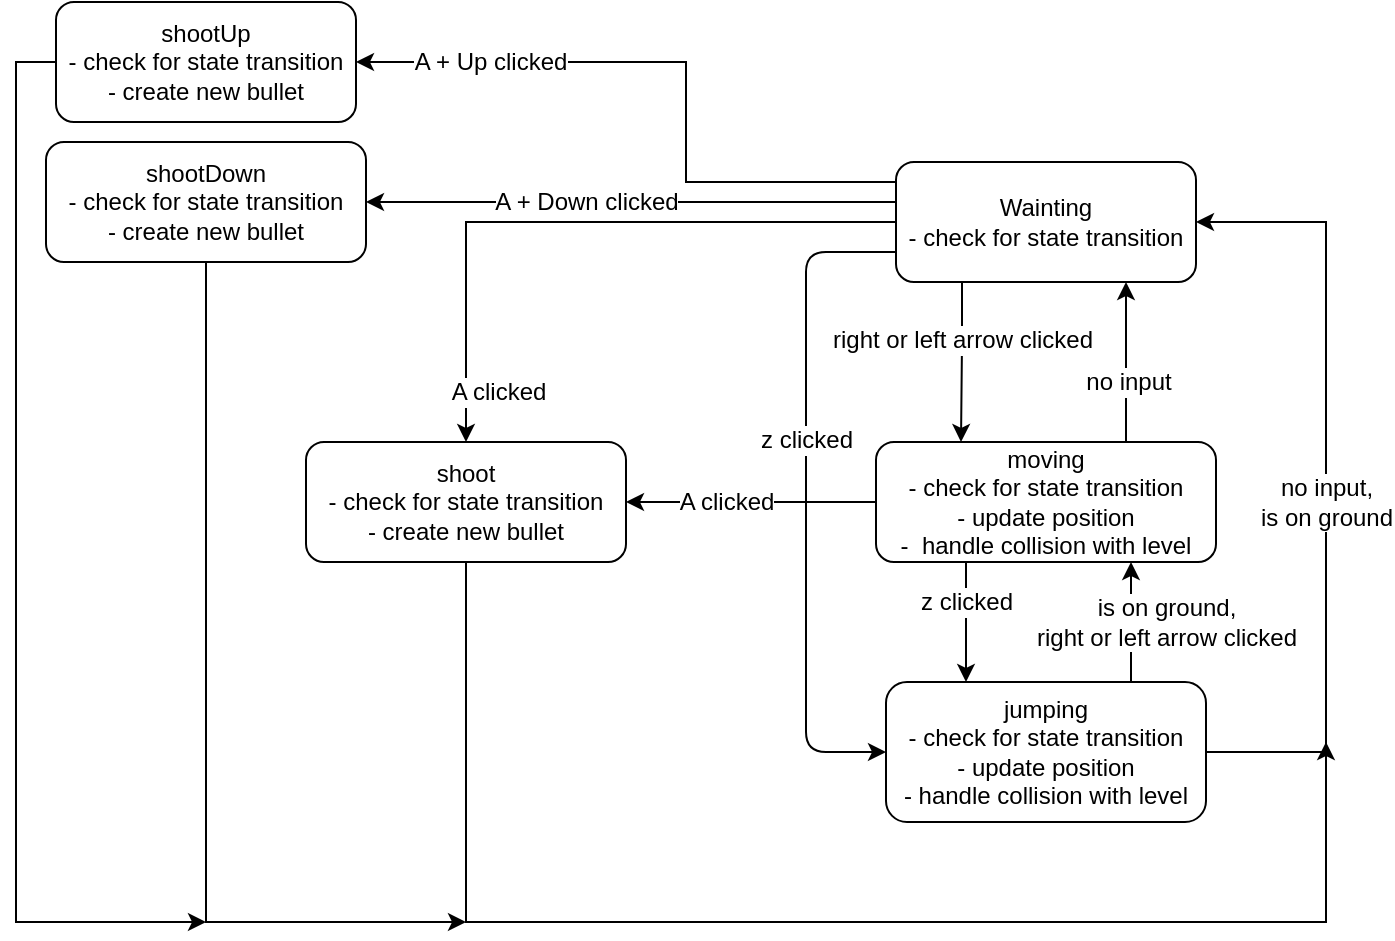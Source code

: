 <mxfile version="12.1.3" pages="1"><diagram id="tv1nEdYLMqhsS0qCpLh4" name="Pagina-1"><mxGraphModel dx="1408" dy="591" grid="1" gridSize="10" guides="1" tooltips="1" connect="1" arrows="1" fold="1" page="1" pageScale="1" pageWidth="850" pageHeight="1100" math="0" shadow="0"><root><mxCell id="0"/><mxCell id="1" parent="0"/><mxCell id="BvpE_TkYCEObYjCEdXzm-7" style="edgeStyle=orthogonalEdgeStyle;rounded=0;orthogonalLoop=1;jettySize=auto;html=1;entryX=0.25;entryY=0;entryDx=0;entryDy=0;" edge="1" parent="1" source="BvpE_TkYCEObYjCEdXzm-1" target="BvpE_TkYCEObYjCEdXzm-2"><mxGeometry relative="1" as="geometry"><Array as="points"><mxPoint x="498" y="300"/><mxPoint x="498" y="300"/></Array></mxGeometry></mxCell><mxCell id="BvpE_TkYCEObYjCEdXzm-27" value="&lt;div&gt;right or left arrow clicked&lt;/div&gt;" style="text;html=1;resizable=0;points=[];align=center;verticalAlign=middle;labelBackgroundColor=#ffffff;" vertex="1" connectable="0" parent="BvpE_TkYCEObYjCEdXzm-7"><mxGeometry x="-0.25" y="-1" relative="1" as="geometry"><mxPoint as="offset"/></mxGeometry></mxCell><mxCell id="BvpE_TkYCEObYjCEdXzm-37" style="edgeStyle=orthogonalEdgeStyle;rounded=0;orthogonalLoop=1;jettySize=auto;html=1;exitX=0;exitY=0.25;exitDx=0;exitDy=0;entryX=0.5;entryY=0;entryDx=0;entryDy=0;" edge="1" parent="1" source="BvpE_TkYCEObYjCEdXzm-1" target="BvpE_TkYCEObYjCEdXzm-38"><mxGeometry relative="1" as="geometry"><mxPoint x="310" y="225" as="targetPoint"/><Array as="points"><mxPoint x="465" y="240"/><mxPoint x="250" y="240"/></Array></mxGeometry></mxCell><mxCell id="BvpE_TkYCEObYjCEdXzm-39" value="A clicked" style="text;html=1;resizable=0;points=[];align=center;verticalAlign=middle;labelBackgroundColor=#ffffff;" vertex="1" connectable="0" parent="BvpE_TkYCEObYjCEdXzm-37"><mxGeometry x="0.156" y="43" relative="1" as="geometry"><mxPoint x="-18" y="42" as="offset"/></mxGeometry></mxCell><mxCell id="BvpE_TkYCEObYjCEdXzm-50" style="edgeStyle=orthogonalEdgeStyle;rounded=0;orthogonalLoop=1;jettySize=auto;html=1;exitX=0;exitY=0.25;exitDx=0;exitDy=0;" edge="1" parent="1" source="BvpE_TkYCEObYjCEdXzm-1" target="BvpE_TkYCEObYjCEdXzm-51"><mxGeometry relative="1" as="geometry"><mxPoint x="230" y="225" as="targetPoint"/><Array as="points"><mxPoint x="465" y="230"/></Array></mxGeometry></mxCell><mxCell id="BvpE_TkYCEObYjCEdXzm-52" value="A + Down clicked" style="text;html=1;resizable=0;points=[];align=center;verticalAlign=middle;labelBackgroundColor=#ffffff;" vertex="1" connectable="0" parent="BvpE_TkYCEObYjCEdXzm-50"><mxGeometry x="0.163" y="-4" relative="1" as="geometry"><mxPoint x="-3" y="4" as="offset"/></mxGeometry></mxCell><mxCell id="BvpE_TkYCEObYjCEdXzm-54" style="edgeStyle=orthogonalEdgeStyle;rounded=0;orthogonalLoop=1;jettySize=auto;html=1;exitX=0;exitY=0.25;exitDx=0;exitDy=0;" edge="1" parent="1" source="BvpE_TkYCEObYjCEdXzm-1" target="BvpE_TkYCEObYjCEdXzm-55"><mxGeometry relative="1" as="geometry"><mxPoint x="450" y="180" as="targetPoint"/><Array as="points"><mxPoint x="465" y="220"/><mxPoint x="360" y="220"/><mxPoint x="360" y="160"/></Array></mxGeometry></mxCell><mxCell id="BvpE_TkYCEObYjCEdXzm-57" value="A + Up clicked" style="text;html=1;resizable=0;points=[];align=center;verticalAlign=middle;labelBackgroundColor=#ffffff;" vertex="1" connectable="0" parent="BvpE_TkYCEObYjCEdXzm-54"><mxGeometry x="0.458" y="5" relative="1" as="geometry"><mxPoint x="-24" y="-5" as="offset"/></mxGeometry></mxCell><mxCell id="BvpE_TkYCEObYjCEdXzm-1" value="&lt;div&gt;Wainting&lt;/div&gt;&lt;div&gt;- check for state transition&lt;br&gt;&lt;/div&gt;" style="rounded=1;whiteSpace=wrap;html=1;" vertex="1" parent="1"><mxGeometry x="465" y="210" width="150" height="60" as="geometry"/></mxCell><mxCell id="BvpE_TkYCEObYjCEdXzm-6" value="" style="edgeStyle=orthogonalEdgeStyle;rounded=0;orthogonalLoop=1;jettySize=auto;html=1;" edge="1" parent="1" source="BvpE_TkYCEObYjCEdXzm-2" target="BvpE_TkYCEObYjCEdXzm-1"><mxGeometry relative="1" as="geometry"><Array as="points"><mxPoint x="580" y="320"/><mxPoint x="580" y="320"/></Array></mxGeometry></mxCell><mxCell id="BvpE_TkYCEObYjCEdXzm-28" value="&lt;div&gt;no input&lt;/div&gt;" style="text;html=1;resizable=0;points=[];align=center;verticalAlign=middle;labelBackgroundColor=#ffffff;" vertex="1" connectable="0" parent="BvpE_TkYCEObYjCEdXzm-6"><mxGeometry x="-0.25" y="-1" relative="1" as="geometry"><mxPoint as="offset"/></mxGeometry></mxCell><mxCell id="BvpE_TkYCEObYjCEdXzm-30" style="edgeStyle=orthogonalEdgeStyle;rounded=0;orthogonalLoop=1;jettySize=auto;html=1;exitX=0.25;exitY=1;exitDx=0;exitDy=0;entryX=0.25;entryY=0;entryDx=0;entryDy=0;" edge="1" parent="1" source="BvpE_TkYCEObYjCEdXzm-2" target="BvpE_TkYCEObYjCEdXzm-3"><mxGeometry relative="1" as="geometry"><Array as="points"><mxPoint x="500" y="410"/></Array></mxGeometry></mxCell><mxCell id="BvpE_TkYCEObYjCEdXzm-32" value="z clicked" style="text;html=1;resizable=0;points=[];align=center;verticalAlign=middle;labelBackgroundColor=#ffffff;" vertex="1" connectable="0" parent="BvpE_TkYCEObYjCEdXzm-30"><mxGeometry x="-0.452" relative="1" as="geometry"><mxPoint y="5" as="offset"/></mxGeometry></mxCell><mxCell id="BvpE_TkYCEObYjCEdXzm-41" style="edgeStyle=orthogonalEdgeStyle;rounded=0;orthogonalLoop=1;jettySize=auto;html=1;exitX=0;exitY=0.5;exitDx=0;exitDy=0;" edge="1" parent="1" source="BvpE_TkYCEObYjCEdXzm-2" target="BvpE_TkYCEObYjCEdXzm-38"><mxGeometry relative="1" as="geometry"><mxPoint x="370" y="380" as="targetPoint"/></mxGeometry></mxCell><mxCell id="BvpE_TkYCEObYjCEdXzm-43" value="A clicked" style="text;html=1;resizable=0;points=[];align=center;verticalAlign=middle;labelBackgroundColor=#ffffff;" vertex="1" connectable="0" parent="BvpE_TkYCEObYjCEdXzm-41"><mxGeometry x="0.326" relative="1" as="geometry"><mxPoint x="8" as="offset"/></mxGeometry></mxCell><mxCell id="BvpE_TkYCEObYjCEdXzm-2" value="&lt;div&gt;moving&lt;/div&gt;&lt;div&gt;- check for state transition&lt;/div&gt;&lt;div&gt;- update position&lt;/div&gt;&lt;div&gt;-&amp;nbsp; handle collision with level&lt;br&gt;&lt;/div&gt;" style="rounded=1;whiteSpace=wrap;html=1;" vertex="1" parent="1"><mxGeometry x="455" y="350" width="170" height="60" as="geometry"/></mxCell><mxCell id="BvpE_TkYCEObYjCEdXzm-16" style="edgeStyle=orthogonalEdgeStyle;rounded=0;orthogonalLoop=1;jettySize=auto;html=1;entryX=1;entryY=0.5;entryDx=0;entryDy=0;" edge="1" parent="1" source="BvpE_TkYCEObYjCEdXzm-3" target="BvpE_TkYCEObYjCEdXzm-1"><mxGeometry relative="1" as="geometry"><mxPoint x="810" y="250" as="targetPoint"/><Array as="points"><mxPoint x="680" y="505"/><mxPoint x="680" y="240"/></Array></mxGeometry></mxCell><mxCell id="BvpE_TkYCEObYjCEdXzm-36" value="&lt;div&gt;no input,&lt;/div&gt;&lt;div&gt;is on ground&lt;br&gt;&lt;/div&gt;" style="text;html=1;resizable=0;points=[];align=center;verticalAlign=middle;labelBackgroundColor=#ffffff;" vertex="1" connectable="0" parent="BvpE_TkYCEObYjCEdXzm-16"><mxGeometry x="-0.076" relative="1" as="geometry"><mxPoint y="-5" as="offset"/></mxGeometry></mxCell><mxCell id="BvpE_TkYCEObYjCEdXzm-33" style="edgeStyle=orthogonalEdgeStyle;rounded=0;orthogonalLoop=1;jettySize=auto;html=1;exitX=0.75;exitY=0;exitDx=0;exitDy=0;entryX=0.75;entryY=1;entryDx=0;entryDy=0;" edge="1" parent="1" source="BvpE_TkYCEObYjCEdXzm-3" target="BvpE_TkYCEObYjCEdXzm-2"><mxGeometry relative="1" as="geometry"><Array as="points"><mxPoint x="583" y="470"/></Array></mxGeometry></mxCell><mxCell id="BvpE_TkYCEObYjCEdXzm-35" value="&lt;div&gt;is on ground,&lt;/div&gt;&lt;div&gt;right or left arrow clicked&lt;/div&gt;" style="text;html=1;resizable=0;points=[];align=center;verticalAlign=middle;labelBackgroundColor=#ffffff;" vertex="1" connectable="0" parent="BvpE_TkYCEObYjCEdXzm-33"><mxGeometry x="0.524" relative="1" as="geometry"><mxPoint x="17" y="15" as="offset"/></mxGeometry></mxCell><mxCell id="BvpE_TkYCEObYjCEdXzm-3" value="&lt;div&gt;jumping&lt;/div&gt;&lt;div&gt;- check for state transition&lt;/div&gt;&lt;div&gt;- update position&lt;/div&gt;&lt;div&gt;- handle collision with level&lt;br&gt;&lt;/div&gt;" style="rounded=1;whiteSpace=wrap;html=1;" vertex="1" parent="1"><mxGeometry x="460" y="470" width="160" height="70" as="geometry"/></mxCell><mxCell id="BvpE_TkYCEObYjCEdXzm-23" value="" style="endArrow=classic;html=1;entryX=0;entryY=0.5;entryDx=0;entryDy=0;exitX=0;exitY=0.75;exitDx=0;exitDy=0;" edge="1" parent="1" source="BvpE_TkYCEObYjCEdXzm-1" target="BvpE_TkYCEObYjCEdXzm-3"><mxGeometry width="50" height="50" relative="1" as="geometry"><mxPoint x="310" y="210" as="sourcePoint"/><mxPoint x="360" y="490" as="targetPoint"/><Array as="points"><mxPoint x="420" y="255"/><mxPoint x="420" y="505"/></Array></mxGeometry></mxCell><mxCell id="BvpE_TkYCEObYjCEdXzm-25" value="&lt;div&gt;z clicked&lt;/div&gt;" style="text;html=1;resizable=0;points=[];align=center;verticalAlign=middle;labelBackgroundColor=#ffffff;" vertex="1" connectable="0" parent="BvpE_TkYCEObYjCEdXzm-23"><mxGeometry x="-0.137" relative="1" as="geometry"><mxPoint y="-6" as="offset"/></mxGeometry></mxCell><mxCell id="BvpE_TkYCEObYjCEdXzm-49" style="edgeStyle=orthogonalEdgeStyle;rounded=0;orthogonalLoop=1;jettySize=auto;html=1;exitX=0.5;exitY=1;exitDx=0;exitDy=0;" edge="1" parent="1" source="BvpE_TkYCEObYjCEdXzm-38"><mxGeometry relative="1" as="geometry"><mxPoint x="680" y="500" as="targetPoint"/><Array as="points"><mxPoint x="250" y="590"/><mxPoint x="680" y="590"/></Array></mxGeometry></mxCell><mxCell id="BvpE_TkYCEObYjCEdXzm-38" value="&lt;div&gt;shoot&lt;/div&gt;&lt;div&gt;- check for state transition&lt;br&gt;&lt;/div&gt;&lt;div&gt;- create new bullet&lt;/div&gt;" style="rounded=1;whiteSpace=wrap;html=1;" vertex="1" parent="1"><mxGeometry x="170" y="350" width="160" height="60" as="geometry"/></mxCell><mxCell id="BvpE_TkYCEObYjCEdXzm-53" style="edgeStyle=orthogonalEdgeStyle;rounded=0;orthogonalLoop=1;jettySize=auto;html=1;exitX=0.5;exitY=1;exitDx=0;exitDy=0;" edge="1" parent="1" source="BvpE_TkYCEObYjCEdXzm-51"><mxGeometry relative="1" as="geometry"><mxPoint x="250" y="590" as="targetPoint"/><Array as="points"><mxPoint x="120" y="590"/></Array></mxGeometry></mxCell><mxCell id="BvpE_TkYCEObYjCEdXzm-51" value="&lt;div&gt;shootDown&lt;/div&gt;&lt;div&gt;- check for state transition&lt;/div&gt;&lt;div&gt;- create new bullet&lt;br&gt;&lt;/div&gt;" style="rounded=1;whiteSpace=wrap;html=1;" vertex="1" parent="1"><mxGeometry x="40" y="200" width="160" height="60" as="geometry"/></mxCell><mxCell id="BvpE_TkYCEObYjCEdXzm-58" style="edgeStyle=orthogonalEdgeStyle;rounded=0;orthogonalLoop=1;jettySize=auto;html=1;exitX=0;exitY=0.5;exitDx=0;exitDy=0;" edge="1" parent="1" source="BvpE_TkYCEObYjCEdXzm-55"><mxGeometry relative="1" as="geometry"><mxPoint x="120" y="590" as="targetPoint"/><Array as="points"><mxPoint x="25" y="160"/><mxPoint x="25" y="590"/><mxPoint x="110" y="590"/></Array></mxGeometry></mxCell><mxCell id="BvpE_TkYCEObYjCEdXzm-55" value="&lt;div&gt;shootUp&lt;/div&gt;&lt;div&gt;- check for state transition&lt;/div&gt;&lt;div&gt;- create new bullet&lt;br&gt;&lt;/div&gt;" style="rounded=1;whiteSpace=wrap;html=1;" vertex="1" parent="1"><mxGeometry x="45" y="130" width="150" height="60" as="geometry"/></mxCell></root></mxGraphModel></diagram></mxfile>